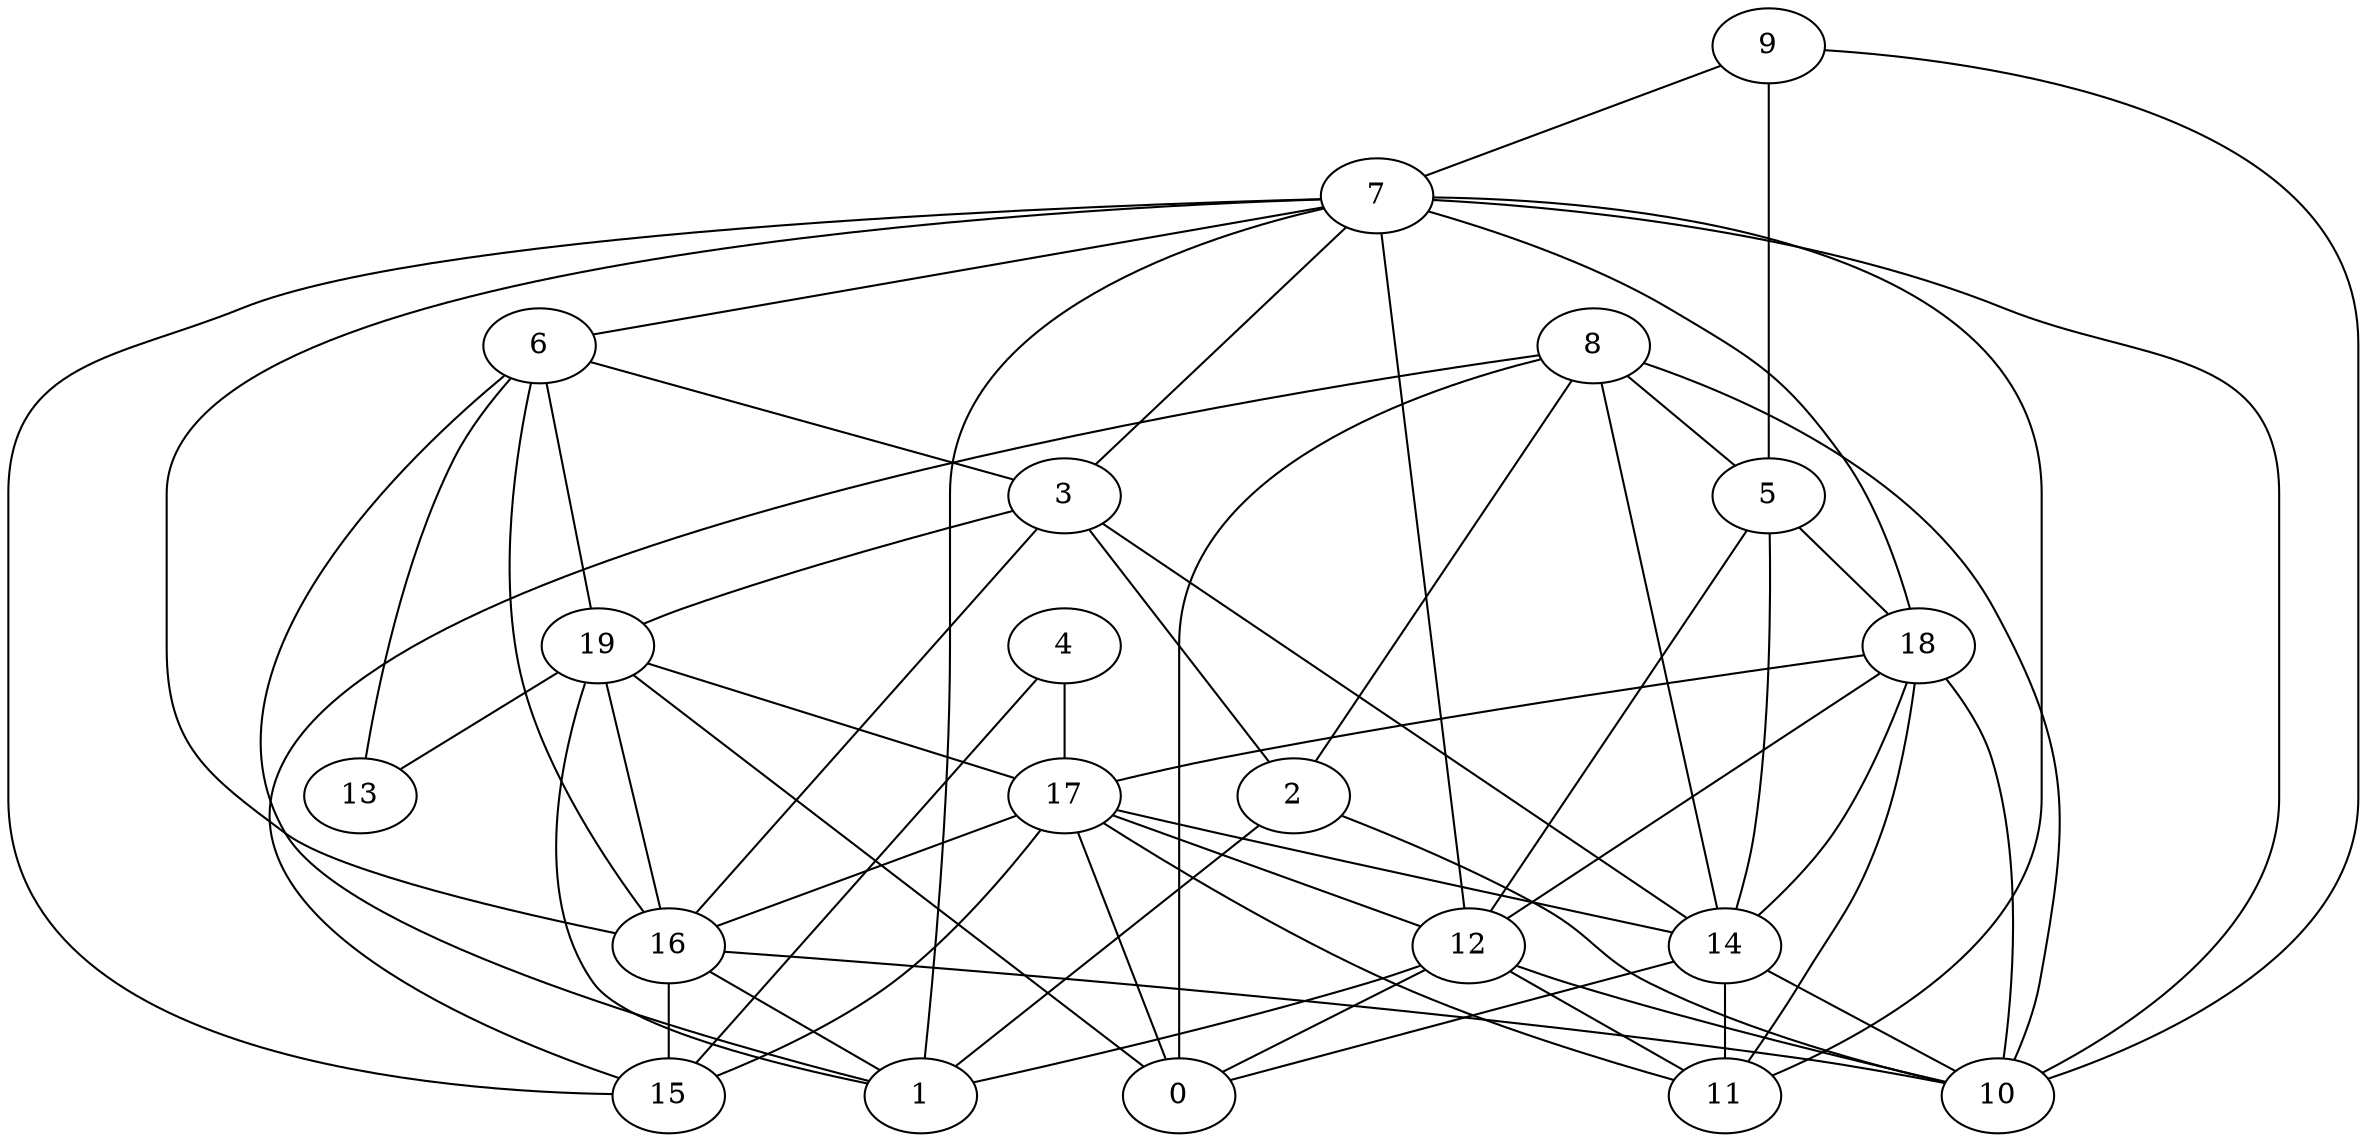 digraph GG_graph {

subgraph G_graph {
edge [color = black]
"4" -> "15" [dir = none]
"18" -> "11" [dir = none]
"18" -> "12" [dir = none]
"2" -> "10" [dir = none]
"12" -> "10" [dir = none]
"5" -> "12" [dir = none]
"9" -> "10" [dir = none]
"3" -> "14" [dir = none]
"16" -> "1" [dir = none]
"16" -> "10" [dir = none]
"8" -> "5" [dir = none]
"17" -> "15" [dir = none]
"17" -> "14" [dir = none]
"17" -> "12" [dir = none]
"7" -> "6" [dir = none]
"7" -> "1" [dir = none]
"19" -> "13" [dir = none]
"19" -> "0" [dir = none]
"19" -> "17" [dir = none]
"5" -> "18" [dir = none]
"6" -> "3" [dir = none]
"17" -> "16" [dir = none]
"18" -> "10" [dir = none]
"19" -> "16" [dir = none]
"18" -> "14" [dir = none]
"17" -> "11" [dir = none]
"6" -> "16" [dir = none]
"7" -> "12" [dir = none]
"7" -> "16" [dir = none]
"8" -> "15" [dir = none]
"5" -> "14" [dir = none]
"17" -> "0" [dir = none]
"7" -> "3" [dir = none]
"7" -> "15" [dir = none]
"4" -> "17" [dir = none]
"9" -> "5" [dir = none]
"2" -> "1" [dir = none]
"6" -> "13" [dir = none]
"8" -> "14" [dir = none]
"12" -> "0" [dir = none]
"18" -> "17" [dir = none]
"16" -> "15" [dir = none]
"14" -> "11" [dir = none]
"19" -> "1" [dir = none]
"8" -> "10" [dir = none]
"8" -> "2" [dir = none]
"14" -> "0" [dir = none]
"3" -> "2" [dir = none]
"6" -> "19" [dir = none]
"9" -> "7" [dir = none]
"6" -> "1" [dir = none]
"14" -> "10" [dir = none]
"7" -> "18" [dir = none]
"7" -> "11" [dir = none]
"3" -> "16" [dir = none]
"3" -> "19" [dir = none]
"8" -> "0" [dir = none]
"12" -> "1" [dir = none]
"7" -> "10" [dir = none]
"12" -> "11" [dir = none]
}

}
